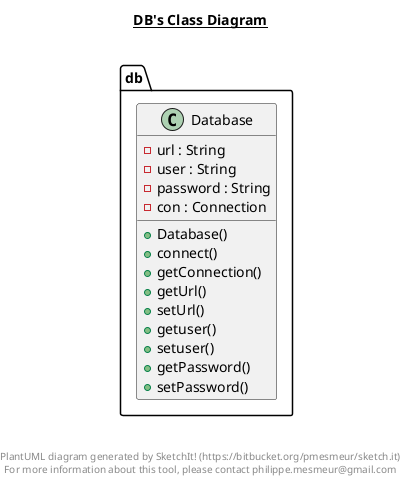 @startuml

title __DB's Class Diagram__\n

  package db {
    class Database {
        - url : String
        - user : String
        - password : String
        - con : Connection
        + Database()
        + connect()
        + getConnection()
        + getUrl()
        + setUrl()
        + getuser()
        + setuser()
        + getPassword()
        + setPassword()
    }
  }
  



right footer


PlantUML diagram generated by SketchIt! (https://bitbucket.org/pmesmeur/sketch.it)
For more information about this tool, please contact philippe.mesmeur@gmail.com
endfooter

@enduml
